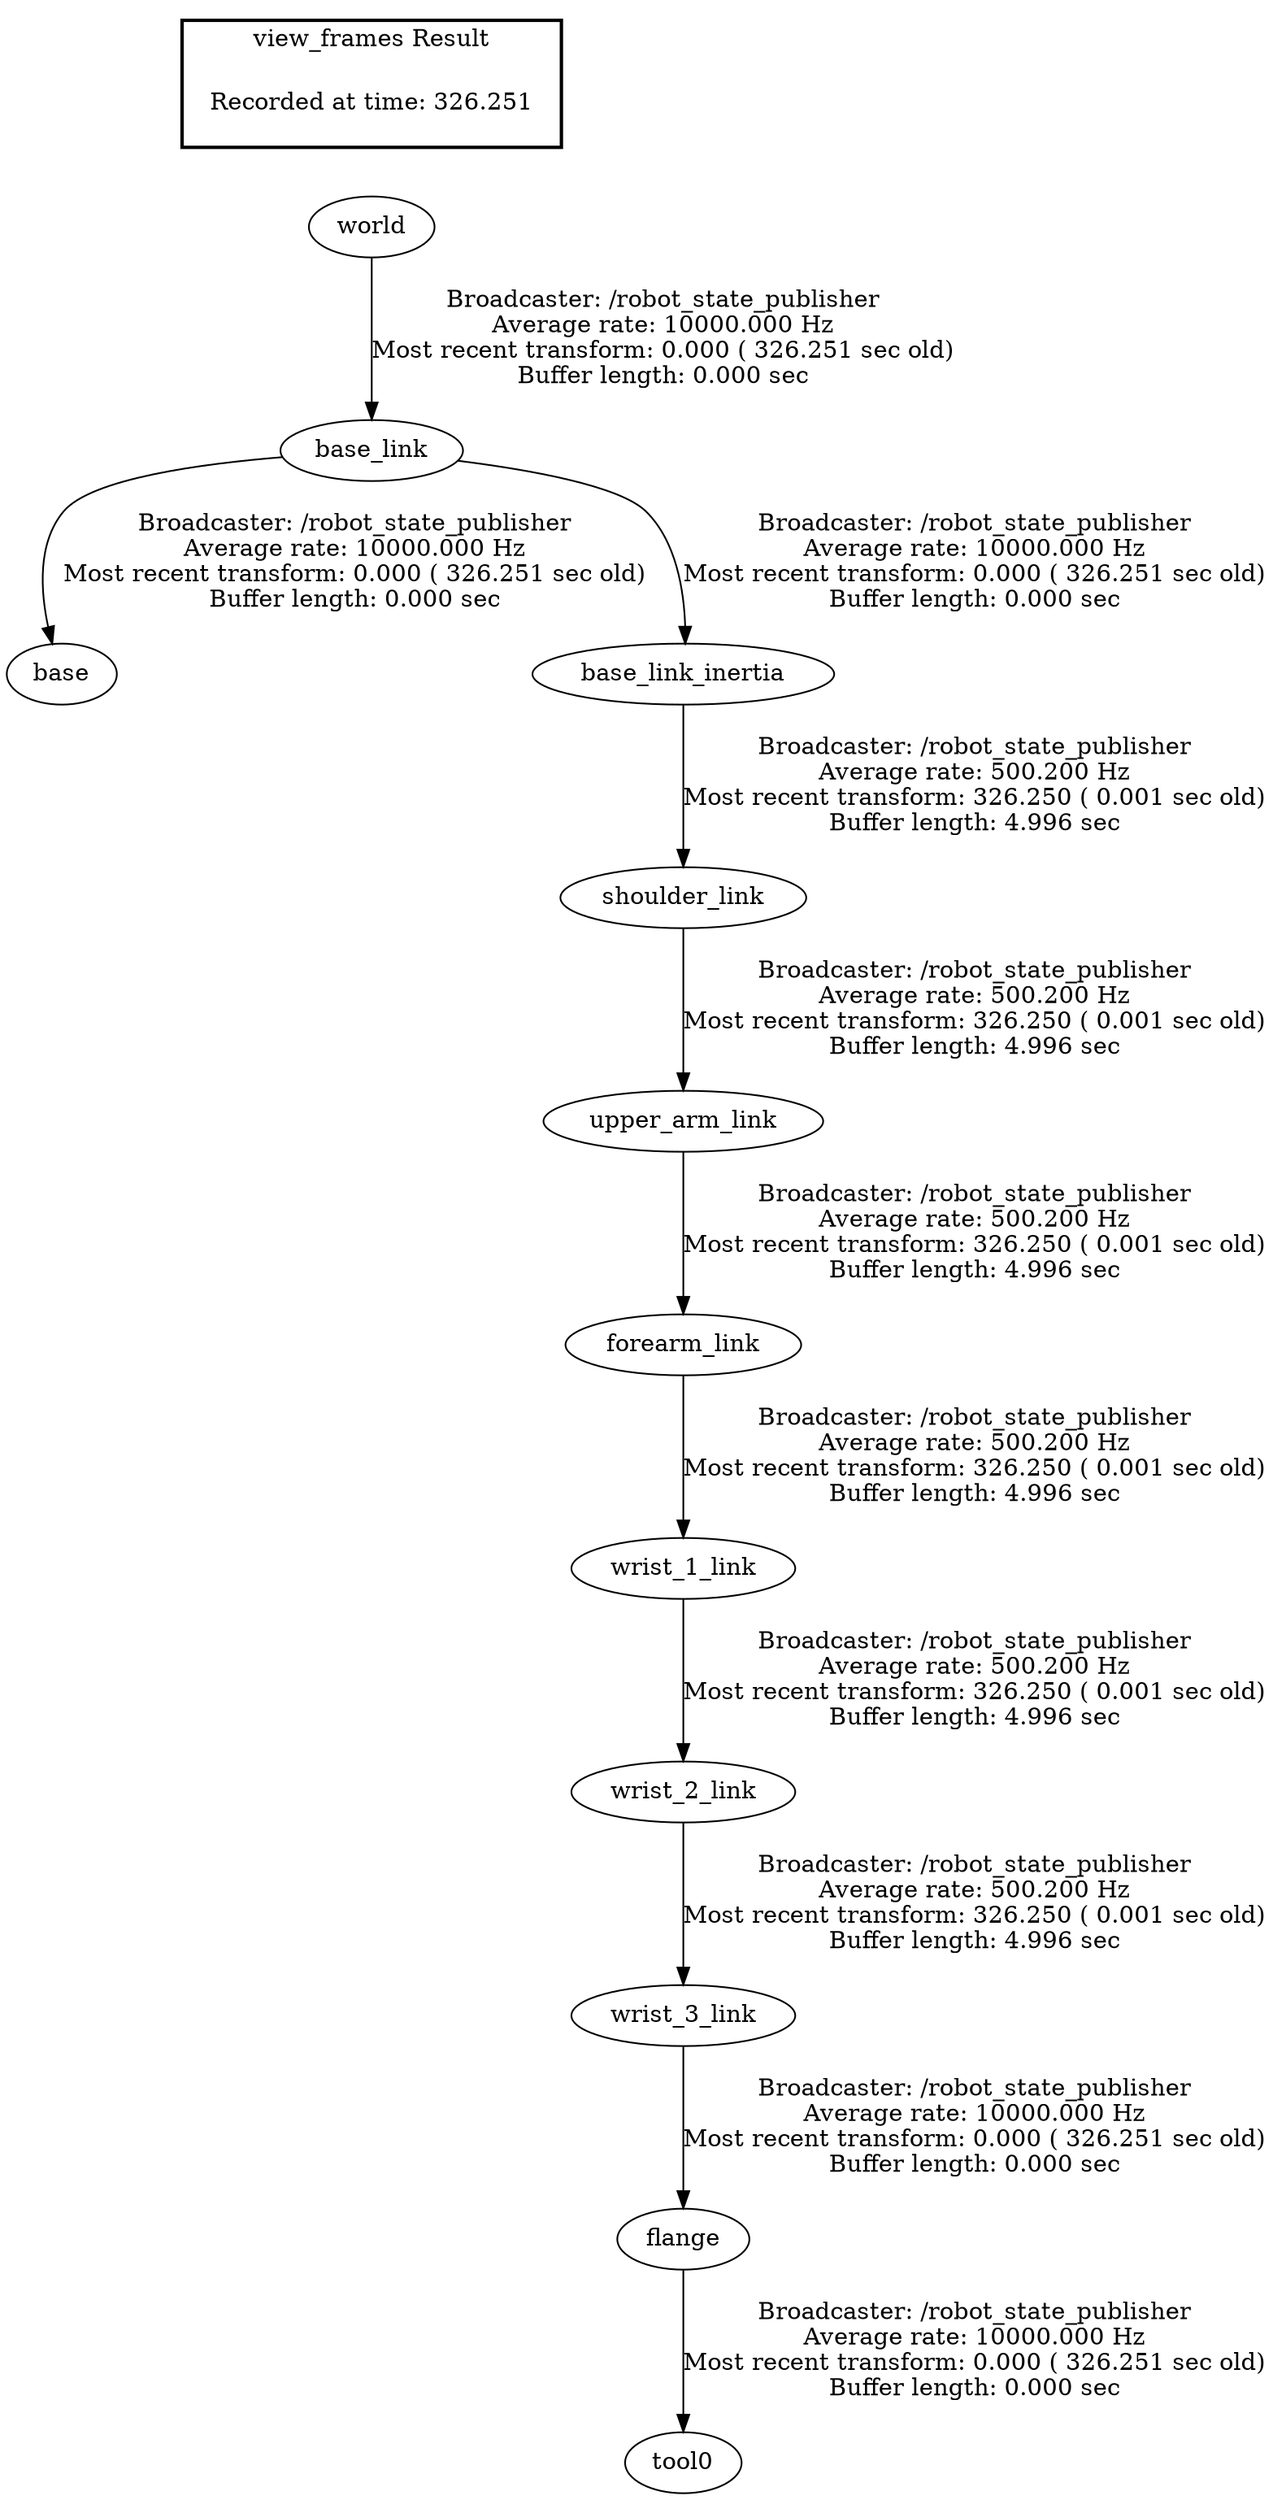digraph G {
"base_link" -> "base"[label="Broadcaster: /robot_state_publisher\nAverage rate: 10000.000 Hz\nMost recent transform: 0.000 ( 326.251 sec old)\nBuffer length: 0.000 sec\n"];
"world" -> "base_link"[label="Broadcaster: /robot_state_publisher\nAverage rate: 10000.000 Hz\nMost recent transform: 0.000 ( 326.251 sec old)\nBuffer length: 0.000 sec\n"];
"base_link" -> "base_link_inertia"[label="Broadcaster: /robot_state_publisher\nAverage rate: 10000.000 Hz\nMost recent transform: 0.000 ( 326.251 sec old)\nBuffer length: 0.000 sec\n"];
"flange" -> "tool0"[label="Broadcaster: /robot_state_publisher\nAverage rate: 10000.000 Hz\nMost recent transform: 0.000 ( 326.251 sec old)\nBuffer length: 0.000 sec\n"];
"wrist_3_link" -> "flange"[label="Broadcaster: /robot_state_publisher\nAverage rate: 10000.000 Hz\nMost recent transform: 0.000 ( 326.251 sec old)\nBuffer length: 0.000 sec\n"];
"wrist_2_link" -> "wrist_3_link"[label="Broadcaster: /robot_state_publisher\nAverage rate: 500.200 Hz\nMost recent transform: 326.250 ( 0.001 sec old)\nBuffer length: 4.996 sec\n"];
"upper_arm_link" -> "forearm_link"[label="Broadcaster: /robot_state_publisher\nAverage rate: 500.200 Hz\nMost recent transform: 326.250 ( 0.001 sec old)\nBuffer length: 4.996 sec\n"];
"shoulder_link" -> "upper_arm_link"[label="Broadcaster: /robot_state_publisher\nAverage rate: 500.200 Hz\nMost recent transform: 326.250 ( 0.001 sec old)\nBuffer length: 4.996 sec\n"];
"base_link_inertia" -> "shoulder_link"[label="Broadcaster: /robot_state_publisher\nAverage rate: 500.200 Hz\nMost recent transform: 326.250 ( 0.001 sec old)\nBuffer length: 4.996 sec\n"];
"forearm_link" -> "wrist_1_link"[label="Broadcaster: /robot_state_publisher\nAverage rate: 500.200 Hz\nMost recent transform: 326.250 ( 0.001 sec old)\nBuffer length: 4.996 sec\n"];
"wrist_1_link" -> "wrist_2_link"[label="Broadcaster: /robot_state_publisher\nAverage rate: 500.200 Hz\nMost recent transform: 326.250 ( 0.001 sec old)\nBuffer length: 4.996 sec\n"];
edge [style=invis];
 subgraph cluster_legend { style=bold; color=black; label ="view_frames Result";
"Recorded at time: 326.251"[ shape=plaintext ] ;
 }->"world";
}